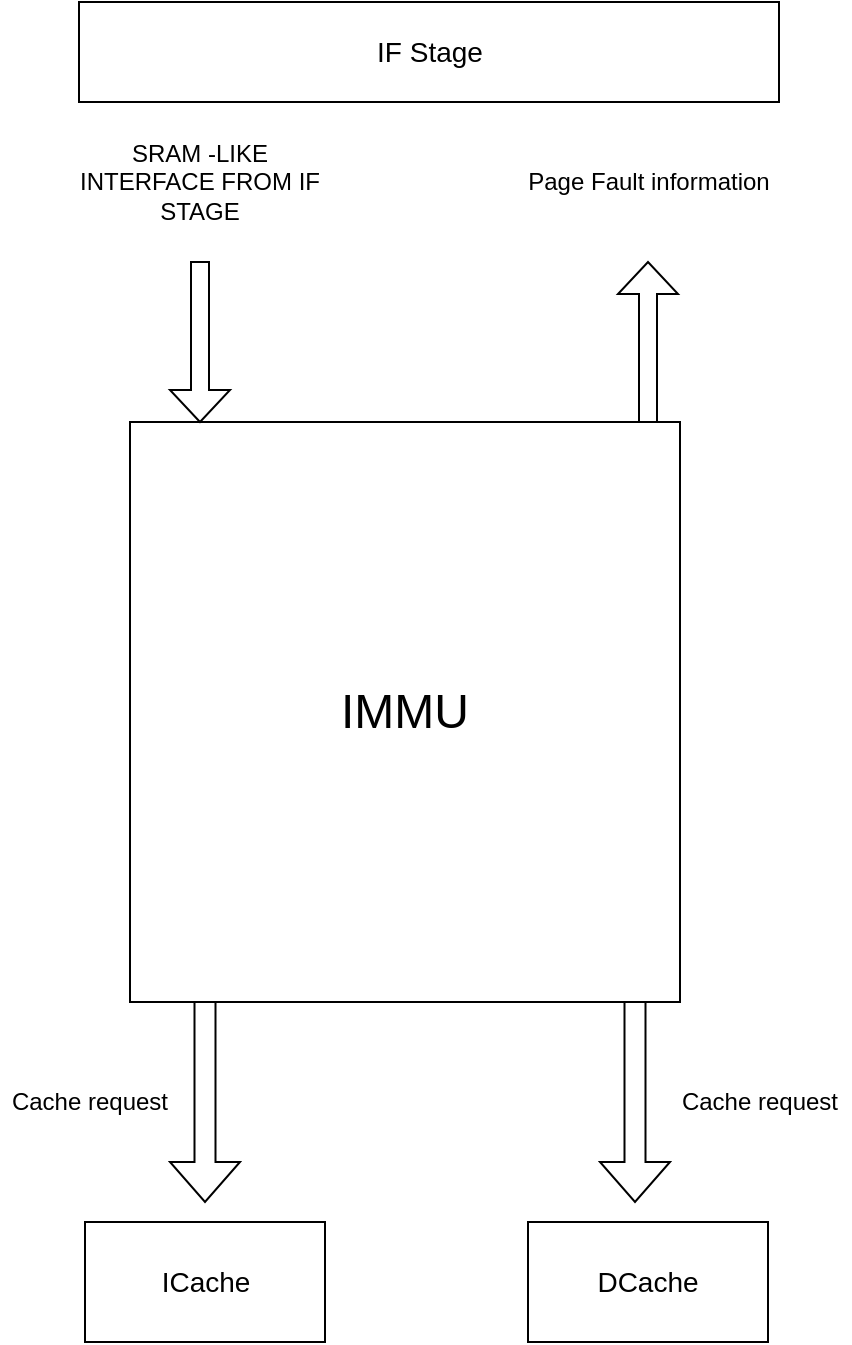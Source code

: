 <mxfile version="14.6.6" type="github">
  <diagram id="K7Za03o5QP1agunwMvN_" name="Page-1">
    <mxGraphModel dx="2062" dy="1161" grid="1" gridSize="10" guides="1" tooltips="1" connect="1" arrows="1" fold="1" page="1" pageScale="1" pageWidth="827" pageHeight="1169" math="0" shadow="0">
      <root>
        <mxCell id="0" />
        <mxCell id="1" parent="0" />
        <mxCell id="z-vDe1uVp4r6TDLOE44Z-1" value="&lt;font style=&quot;font-size: 24px&quot;&gt;IMMU&lt;/font&gt;" style="rounded=0;whiteSpace=wrap;html=1;" vertex="1" parent="1">
          <mxGeometry x="215" y="430" width="275" height="290" as="geometry" />
        </mxCell>
        <mxCell id="z-vDe1uVp4r6TDLOE44Z-2" value="" style="shape=singleArrow;direction=south;whiteSpace=wrap;html=1;" vertex="1" parent="1">
          <mxGeometry x="235" y="350" width="30" height="80" as="geometry" />
        </mxCell>
        <mxCell id="z-vDe1uVp4r6TDLOE44Z-3" value="SRAM -LIKE INTERFACE FROM IF STAGE" style="text;html=1;strokeColor=none;fillColor=none;align=center;verticalAlign=middle;whiteSpace=wrap;rounded=0;" vertex="1" parent="1">
          <mxGeometry x="180" y="280" width="140" height="60" as="geometry" />
        </mxCell>
        <mxCell id="z-vDe1uVp4r6TDLOE44Z-4" value="&lt;font style=&quot;font-size: 14px&quot;&gt;IF Stage&lt;/font&gt;" style="rounded=0;whiteSpace=wrap;html=1;" vertex="1" parent="1">
          <mxGeometry x="189.5" y="220" width="350" height="50" as="geometry" />
        </mxCell>
        <mxCell id="z-vDe1uVp4r6TDLOE44Z-7" value="" style="shape=singleArrow;direction=west;whiteSpace=wrap;html=1;rotation=90;" vertex="1" parent="1">
          <mxGeometry x="434" y="375" width="80" height="30" as="geometry" />
        </mxCell>
        <mxCell id="z-vDe1uVp4r6TDLOE44Z-8" value="Page Fault information" style="text;html=1;strokeColor=none;fillColor=none;align=center;verticalAlign=middle;whiteSpace=wrap;rounded=0;" vertex="1" parent="1">
          <mxGeometry x="408.5" y="285" width="131" height="50" as="geometry" />
        </mxCell>
        <mxCell id="z-vDe1uVp4r6TDLOE44Z-9" value="&lt;font style=&quot;font-size: 14px&quot;&gt;ICache&lt;/font&gt;" style="rounded=0;whiteSpace=wrap;html=1;" vertex="1" parent="1">
          <mxGeometry x="192.5" y="830" width="120" height="60" as="geometry" />
        </mxCell>
        <mxCell id="z-vDe1uVp4r6TDLOE44Z-10" value="&lt;font style=&quot;font-size: 14px&quot;&gt;DCache&lt;/font&gt;" style="rounded=0;whiteSpace=wrap;html=1;" vertex="1" parent="1">
          <mxGeometry x="414" y="830" width="120" height="60" as="geometry" />
        </mxCell>
        <mxCell id="z-vDe1uVp4r6TDLOE44Z-11" value="" style="shape=singleArrow;direction=south;whiteSpace=wrap;html=1;" vertex="1" parent="1">
          <mxGeometry x="235" y="720" width="35" height="100" as="geometry" />
        </mxCell>
        <mxCell id="z-vDe1uVp4r6TDLOE44Z-12" value="" style="shape=singleArrow;direction=south;whiteSpace=wrap;html=1;" vertex="1" parent="1">
          <mxGeometry x="450" y="720" width="35" height="100" as="geometry" />
        </mxCell>
        <mxCell id="z-vDe1uVp4r6TDLOE44Z-13" value="Cache request" style="text;html=1;strokeColor=none;fillColor=none;align=center;verticalAlign=middle;whiteSpace=wrap;rounded=0;" vertex="1" parent="1">
          <mxGeometry x="150" y="750" width="90" height="40" as="geometry" />
        </mxCell>
        <mxCell id="z-vDe1uVp4r6TDLOE44Z-14" value="Cache request" style="text;html=1;strokeColor=none;fillColor=none;align=center;verticalAlign=middle;whiteSpace=wrap;rounded=0;" vertex="1" parent="1">
          <mxGeometry x="485" y="750" width="90" height="40" as="geometry" />
        </mxCell>
      </root>
    </mxGraphModel>
  </diagram>
</mxfile>
